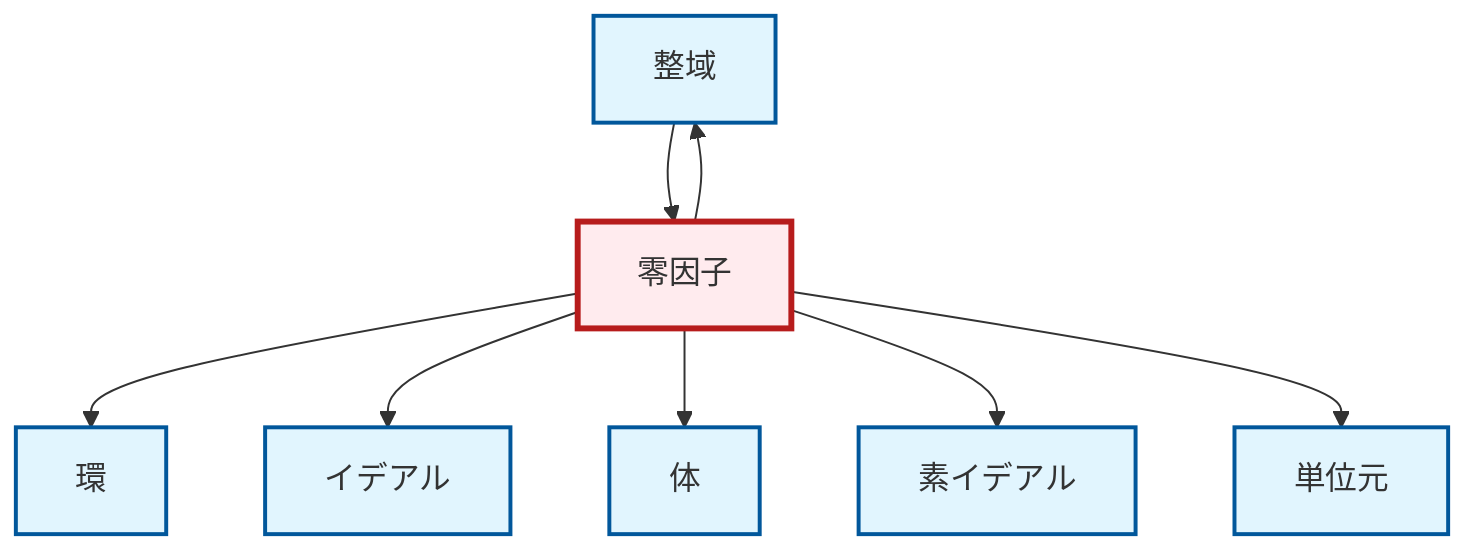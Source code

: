 graph TD
    classDef definition fill:#e1f5fe,stroke:#01579b,stroke-width:2px
    classDef theorem fill:#f3e5f5,stroke:#4a148c,stroke-width:2px
    classDef axiom fill:#fff3e0,stroke:#e65100,stroke-width:2px
    classDef example fill:#e8f5e9,stroke:#1b5e20,stroke-width:2px
    classDef current fill:#ffebee,stroke:#b71c1c,stroke-width:3px
    def-identity-element["単位元"]:::definition
    def-ideal["イデアル"]:::definition
    def-integral-domain["整域"]:::definition
    def-prime-ideal["素イデアル"]:::definition
    def-field["体"]:::definition
    def-ring["環"]:::definition
    def-zero-divisor["零因子"]:::definition
    def-integral-domain --> def-zero-divisor
    def-zero-divisor --> def-ring
    def-zero-divisor --> def-ideal
    def-zero-divisor --> def-field
    def-zero-divisor --> def-prime-ideal
    def-zero-divisor --> def-identity-element
    def-zero-divisor --> def-integral-domain
    class def-zero-divisor current